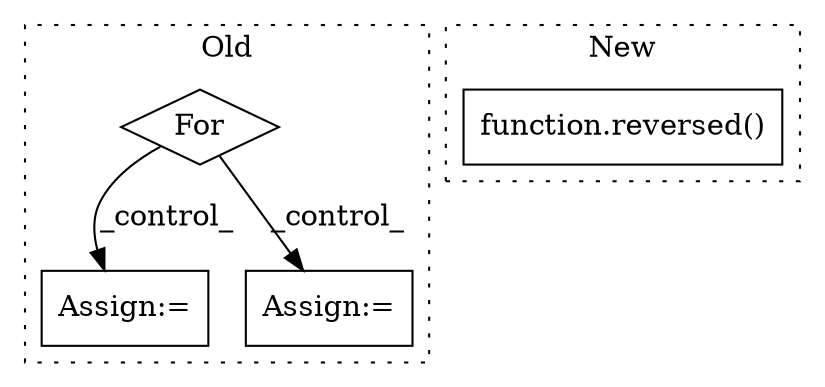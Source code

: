 digraph G {
subgraph cluster0 {
1 [label="For" a="107" s="2538,2564" l="4,14" shape="diamond"];
3 [label="Assign:=" a="68" s="2618" l="5" shape="box"];
4 [label="Assign:=" a="68" s="2586" l="3" shape="box"];
label = "Old";
style="dotted";
}
subgraph cluster1 {
2 [label="function.reversed()" a="75" s="1904,1915" l="9,1" shape="box"];
label = "New";
style="dotted";
}
1 -> 3 [label="_control_"];
1 -> 4 [label="_control_"];
}